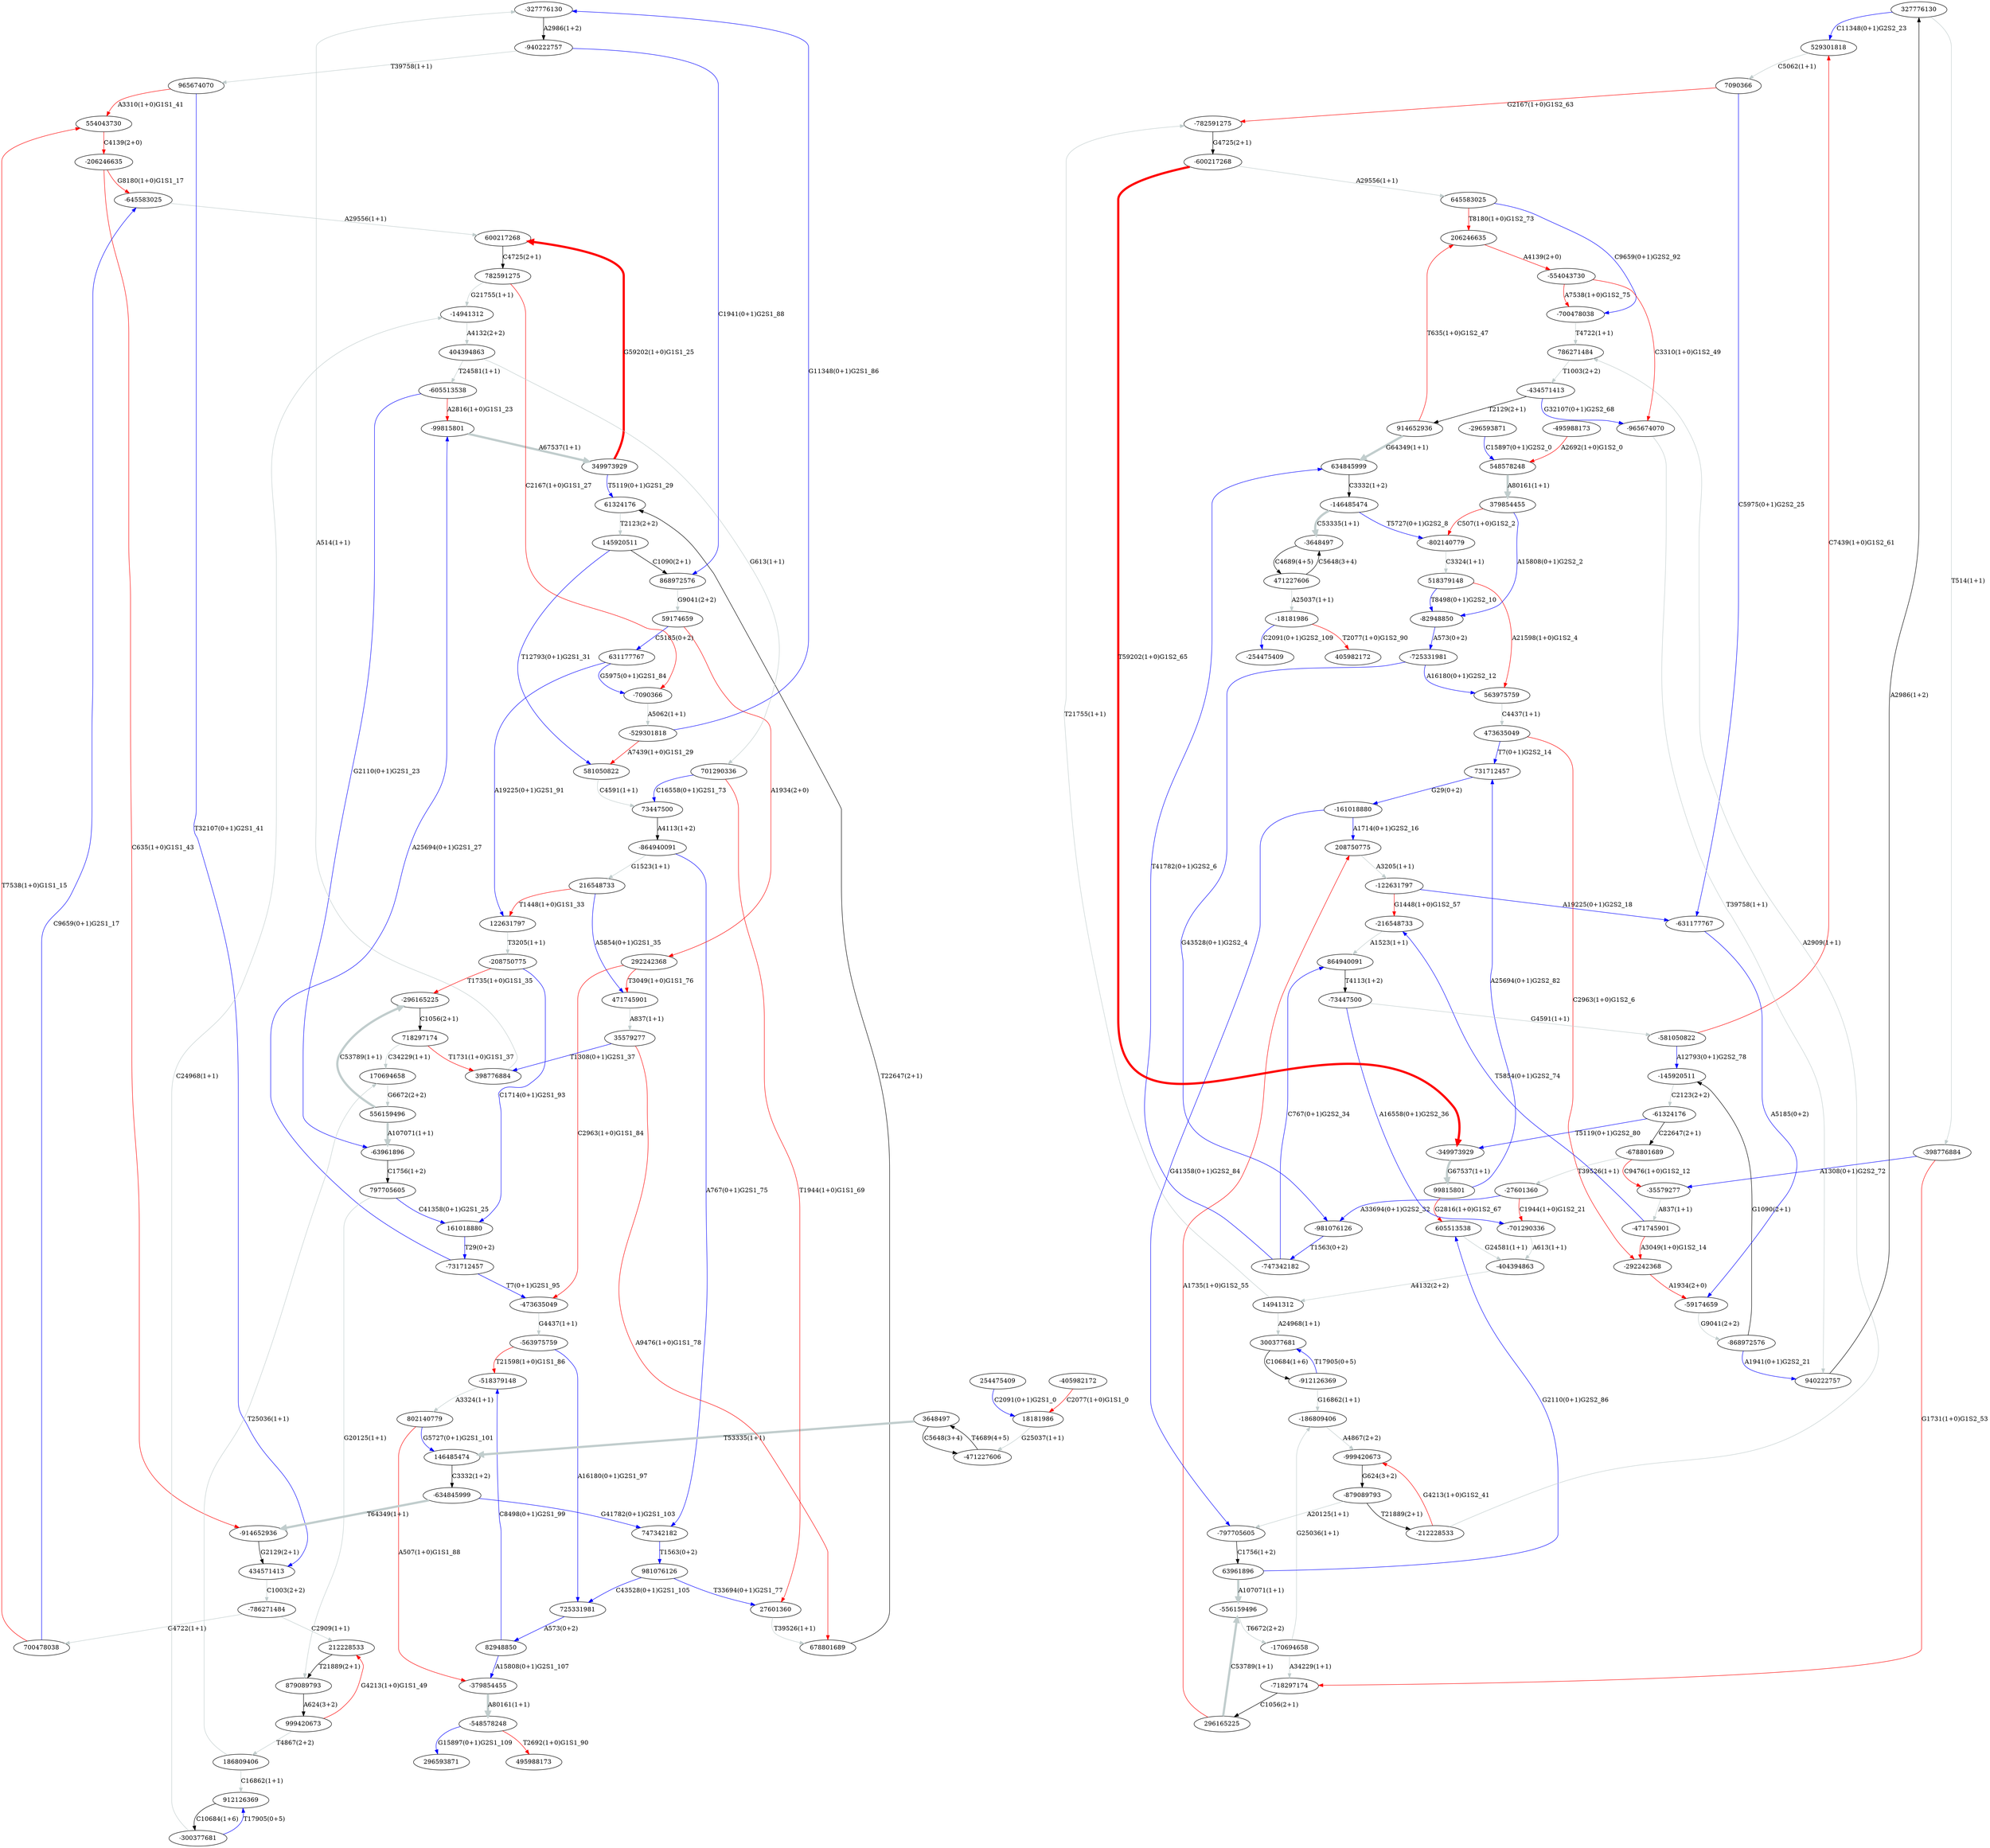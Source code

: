 digraph {
nodesep = 0.5;
-327776130 [style=filled fillcolor="white"]
327776130 [style=filled fillcolor="white"]
82948850 [style=filled fillcolor="white"]
-216548733 [style=filled fillcolor="white"]
216548733 [style=filled fillcolor="white"]
605513538 [style=filled fillcolor="white"]
-864940091 [style=filled fillcolor="white"]
864940091 [style=filled fillcolor="white"]
981076126 [style=filled fillcolor="white"]
-99815801 [style=filled fillcolor="white"]
645583025 [style=filled fillcolor="white"]
-14941312 [style=filled fillcolor="white"]
-27601360 [style=filled fillcolor="white"]
678801689 [style=filled fillcolor="white"]
27601360 [style=filled fillcolor="white"]
581050822 [style=filled fillcolor="white"]
-786271484 [style=filled fillcolor="white"]
-206246635 [style=filled fillcolor="white"]
206246635 [style=filled fillcolor="white"]
-645583025 [style=filled fillcolor="white"]
802140779 [style=filled fillcolor="white"]
-7090366 [style=filled fillcolor="white"]
-518379148 [style=filled fillcolor="white"]
-782591275 [style=filled fillcolor="white"]
7090366 [style=filled fillcolor="white"]
518379148 [style=filled fillcolor="white"]
-170694658 [style=filled fillcolor="white"]
718297174 [style=filled fillcolor="white"]
-296165225 [style=filled fillcolor="white"]
-404394863 [style=filled fillcolor="white"]
-605513538 [style=filled fillcolor="white"]
296593871 [style=filled fillcolor="white"]
554043730 [style=filled fillcolor="white"]
556159496 [style=filled fillcolor="white"]
563975759 [style=filled fillcolor="white"]
965674070 [style=filled fillcolor="white"]
59174659 [style=filled fillcolor="white"]
731712457 [style=filled fillcolor="white"]
786271484 [style=filled fillcolor="white"]
529301818 [style=filled fillcolor="white"]
-473635049 [style=filled fillcolor="white"]
296165225 [style=filled fillcolor="white"]
-563975759 [style=filled fillcolor="white"]
-349973929 [style=filled fillcolor="white"]
-581050822 [style=filled fillcolor="white"]
122631797 [style=filled fillcolor="white"]
398776884 [style=filled fillcolor="white"]
-879089793 [style=filled fillcolor="white"]
-981076126 [style=filled fillcolor="white"]
-208750775 [style=filled fillcolor="white"]
914652936 [style=filled fillcolor="white"]
-747342182 [style=filled fillcolor="white"]
-731712457 [style=filled fillcolor="white"]
3648497 [style=filled fillcolor="white"]
-82948850 [style=filled fillcolor="white"]
782591275 [style=filled fillcolor="white"]
725331981 [style=filled fillcolor="white"]
-725331981 [style=filled fillcolor="white"]
700478038 [style=filled fillcolor="white"]
-379854455 [style=filled fillcolor="white"]
-296593871 [style=filled fillcolor="white"]
-3648497 [style=filled fillcolor="white"]
-18181986 [style=filled fillcolor="white"]
-718297174 [style=filled fillcolor="white"]
300377681 [style=filled fillcolor="white"]
14941312 [style=filled fillcolor="white"]
349973929 [style=filled fillcolor="white"]
186809406 [style=filled fillcolor="white"]
-701290336 [style=filled fillcolor="white"]
-186809406 [style=filled fillcolor="white"]
-122631797 [style=filled fillcolor="white"]
-965674070 [style=filled fillcolor="white"]
-914652936 [style=filled fillcolor="white"]
868972576 [style=filled fillcolor="white"]
634845999 [style=filled fillcolor="white"]
473635049 [style=filled fillcolor="white"]
146485474 [style=filled fillcolor="white"]
170694658 [style=filled fillcolor="white"]
-868972576 [style=filled fillcolor="white"]
63961896 [style=filled fillcolor="white"]
912126369 [style=filled fillcolor="white"]
99815801 [style=filled fillcolor="white"]
208750775 [style=filled fillcolor="white"]
161018880 [style=filled fillcolor="white"]
-73447500 [style=filled fillcolor="white"]
-434571413 [style=filled fillcolor="white"]
405982172 [style=filled fillcolor="white"]
-63961896 [style=filled fillcolor="white"]
-600217268 [style=filled fillcolor="white"]
-556159496 [style=filled fillcolor="white"]
212228533 [style=filled fillcolor="white"]
-212228533 [style=filled fillcolor="white"]
-700478038 [style=filled fillcolor="white"]
254475409 [style=filled fillcolor="white"]
-254475409 [style=filled fillcolor="white"]
-802140779 [style=filled fillcolor="white"]
-678801689 [style=filled fillcolor="white"]
73447500 [style=filled fillcolor="white"]
379854455 [style=filled fillcolor="white"]
-471745901 [style=filled fillcolor="white"]
-161018880 [style=filled fillcolor="white"]
404394863 [style=filled fillcolor="white"]
-529301818 [style=filled fillcolor="white"]
999420673 [style=filled fillcolor="white"]
-548578248 [style=filled fillcolor="white"]
-631177767 [style=filled fillcolor="white"]
-146485474 [style=filled fillcolor="white"]
797705605 [style=filled fillcolor="white"]
145920511 [style=filled fillcolor="white"]
-398776884 [style=filled fillcolor="white"]
-797705605 [style=filled fillcolor="white"]
-634845999 [style=filled fillcolor="white"]
434571413 [style=filled fillcolor="white"]
940222757 [style=filled fillcolor="white"]
61324176 [style=filled fillcolor="white"]
-145920511 [style=filled fillcolor="white"]
-61324176 [style=filled fillcolor="white"]
879089793 [style=filled fillcolor="white"]
-300377681 [style=filled fillcolor="white"]
-59174659 [style=filled fillcolor="white"]
-554043730 [style=filled fillcolor="white"]
471745901 [style=filled fillcolor="white"]
747342182 [style=filled fillcolor="white"]
-940222757 [style=filled fillcolor="white"]
-999420673 [style=filled fillcolor="white"]
292242368 [style=filled fillcolor="white"]
-292242368 [style=filled fillcolor="white"]
600217268 [style=filled fillcolor="white"]
548578248 [style=filled fillcolor="white"]
35579277 [style=filled fillcolor="white"]
-35579277 [style=filled fillcolor="white"]
18181986 [style=filled fillcolor="white"]
-405982172 [style=filled fillcolor="white"]
701290336 [style=filled fillcolor="white"]
495988173 [style=filled fillcolor="white"]
-912126369 [style=filled fillcolor="white"]
-495988173 [style=filled fillcolor="white"]
471227606 [style=filled fillcolor="white"]
631177767 [style=filled fillcolor="white"]
-471227606 [style=filled fillcolor="white"]
"-327776130" -> "-940222757" [label="A2986(1+2)", color="black", penwidth=1]
"327776130" -> "-398776884" [label="T514(1+1)", color="azure3", penwidth=1]
"327776130" -> "529301818" [label="C11348(0+1)G2S2_23", color="blue", penwidth=1]
"82948850" -> "-518379148" [label="C8498(0+1)G2S1_99", color="blue", penwidth=1]
"82948850" -> "-379854455" [label="A15808(0+1)G2S1_107", color="blue", penwidth=1]
"-216548733" -> "864940091" [label="A1523(1+1)", color="azure3", penwidth=1]
"216548733" -> "471745901" [label="A5854(0+1)G2S1_35", color="blue", penwidth=1]
"216548733" -> "122631797" [label="T1448(1+0)G1S1_33", color="red", penwidth=1]
"605513538" -> "-404394863" [label="G24581(1+1)", color="azure3", penwidth=1]
"-864940091" -> "747342182" [label="A767(0+1)G2S1_75", color="blue", penwidth=1]
"-864940091" -> "216548733" [label="G1523(1+1)", color="azure3", penwidth=1]
"864940091" -> "-73447500" [label="T4113(1+2)", color="black", penwidth=1]
"981076126" -> "27601360" [label="T33694(0+1)G2S1_77", color="blue", penwidth=1]
"981076126" -> "725331981" [label="C43528(0+1)G2S1_105", color="blue", penwidth=1]
"-99815801" -> "349973929" [label="A67537(1+1)", color="azure3", penwidth=5]
"645583025" -> "-700478038" [label="C9659(0+1)G2S2_92", color="blue", penwidth=1]
"645583025" -> "206246635" [label="T8180(1+0)G1S2_73", color="red", penwidth=1]
"-14941312" -> "404394863" [label="A4132(2+2)", color="azure3", penwidth=1]
"-27601360" -> "-701290336" [label="C1944(1+0)G1S2_21", color="red", penwidth=1]
"-27601360" -> "-981076126" [label="A33694(0+1)G2S2_32", color="blue", penwidth=1]
"678801689" -> "61324176" [label="T22647(2+1)", color="black", penwidth=1]
"27601360" -> "678801689" [label="T39526(1+1)", color="azure3", penwidth=1]
"581050822" -> "73447500" [label="C4591(1+1)", color="azure3", penwidth=1]
"-786271484" -> "700478038" [label="G4722(1+1)", color="azure3", penwidth=1]
"-786271484" -> "212228533" [label="C2909(1+1)", color="azure3", penwidth=1]
"-206246635" -> "-914652936" [label="C635(1+0)G1S1_43", color="red", penwidth=1]
"-206246635" -> "-645583025" [label="G8180(1+0)G1S1_17", color="red", penwidth=1]
"206246635" -> "-554043730" [label="A4139(2+0)", color="red", penwidth=1]
"-645583025" -> "600217268" [label="A29556(1+1)", color="azure3", penwidth=1]
"802140779" -> "-379854455" [label="A507(1+0)G1S1_88", color="red", penwidth=1]
"802140779" -> "146485474" [label="G5727(0+1)G2S1_101", color="blue", penwidth=1]
"-7090366" -> "-529301818" [label="A5062(1+1)", color="azure3", penwidth=1]
"-518379148" -> "802140779" [label="A3324(1+1)", color="azure3", penwidth=1]
"-782591275" -> "-600217268" [label="G4725(2+1)", color="black", penwidth=1]
"7090366" -> "-631177767" [label="C5975(0+1)G2S2_25", color="blue", penwidth=1]
"7090366" -> "-782591275" [label="G2167(1+0)G1S2_63", color="red", penwidth=1]
"518379148" -> "563975759" [label="A21598(1+0)G1S2_4", color="red", penwidth=1]
"518379148" -> "-82948850" [label="T8498(0+1)G2S2_10", color="blue", penwidth=1]
"-170694658" -> "-186809406" [label="G25036(1+1)", color="azure3", penwidth=1]
"-170694658" -> "-718297174" [label="A34229(1+1)", color="azure3", penwidth=1]
"718297174" -> "170694658" [label="C34229(1+1)", color="azure3", penwidth=1]
"718297174" -> "398776884" [label="T1731(1+0)G1S1_37", color="red", penwidth=1]
"-296165225" -> "718297174" [label="C1056(2+1)", color="black", penwidth=1]
"-404394863" -> "14941312" [label="A4132(2+2)", color="azure3", penwidth=1]
"-605513538" -> "-63961896" [label="G2110(0+1)G2S1_23", color="blue", penwidth=1]
"-605513538" -> "-99815801" [label="A2816(1+0)G1S1_23", color="red", penwidth=1]
"554043730" -> "-206246635" [label="C4139(2+0)", color="red", penwidth=1]
"556159496" -> "-296165225" [label="C53789(1+1)", color="azure3", penwidth=5]
"556159496" -> "-63961896" [label="A107071(1+1)", color="azure3", penwidth=5]
"563975759" -> "473635049" [label="C4437(1+1)", color="azure3", penwidth=1]
"965674070" -> "434571413" [label="T32107(0+1)G2S1_41", color="blue", penwidth=1]
"965674070" -> "554043730" [label="A3310(1+0)G1S1_41", color="red", penwidth=1]
"59174659" -> "292242368" [label="A1934(2+0)", color="red", penwidth=1]
"59174659" -> "631177767" [label="C5185(0+2)", color="blue", penwidth=1]
"731712457" -> "-161018880" [label="G29(0+2)", color="blue", penwidth=1]
"786271484" -> "-434571413" [label="T1003(2+2)", color="azure3", penwidth=1]
"529301818" -> "7090366" [label="C5062(1+1)", color="azure3", penwidth=1]
"-473635049" -> "-563975759" [label="G4437(1+1)", color="azure3", penwidth=1]
"296165225" -> "208750775" [label="A1735(1+0)G1S2_55", color="red", penwidth=1]
"296165225" -> "-556159496" [label="C53789(1+1)", color="azure3", penwidth=5]
"-563975759" -> "725331981" [label="A16180(0+1)G2S1_97", color="blue", penwidth=1]
"-563975759" -> "-518379148" [label="T21598(1+0)G1S1_86", color="red", penwidth=1]
"-349973929" -> "99815801" [label="G67537(1+1)", color="azure3", penwidth=5]
"-581050822" -> "529301818" [label="C7439(1+0)G1S2_61", color="red", penwidth=1]
"-581050822" -> "-145920511" [label="A12793(0+1)G2S2_78", color="blue", penwidth=1]
"122631797" -> "-208750775" [label="T3205(1+1)", color="azure3", penwidth=1]
"398776884" -> "-327776130" [label="A514(1+1)", color="azure3", penwidth=1]
"-879089793" -> "-797705605" [label="A20125(1+1)", color="azure3", penwidth=1]
"-879089793" -> "-212228533" [label="T21889(2+1)", color="black", penwidth=1]
"-981076126" -> "-747342182" [label="T1563(0+2)", color="blue", penwidth=1]
"-208750775" -> "-296165225" [label="T1735(1+0)G1S1_35", color="red", penwidth=1]
"-208750775" -> "161018880" [label="C1714(0+1)G2S1_93", color="blue", penwidth=1]
"914652936" -> "206246635" [label="T635(1+0)G1S2_47", color="red", penwidth=1]
"914652936" -> "634845999" [label="G64349(1+1)", color="azure3", penwidth=5]
"-747342182" -> "634845999" [label="T41782(0+1)G2S2_6", color="blue", penwidth=1]
"-747342182" -> "864940091" [label="C767(0+1)G2S2_34", color="blue", penwidth=1]
"-731712457" -> "-473635049" [label="T7(0+1)G2S1_95", color="blue", penwidth=1]
"-731712457" -> "-99815801" [label="A25694(0+1)G2S1_27", color="blue", penwidth=1]
"3648497" -> "146485474" [label="T53335(1+1)", color="azure3", penwidth=5]
"3648497" -> "-471227606" [label="C5648(3+4)", color="black", penwidth=1]
"-82948850" -> "-725331981" [label="A573(0+2)", color="blue", penwidth=1]
"782591275" -> "-14941312" [label="G21755(1+1)", color="azure3", penwidth=1]
"782591275" -> "-7090366" [label="C2167(1+0)G1S1_27", color="red", penwidth=1]
"725331981" -> "82948850" [label="A573(0+2)", color="blue", penwidth=1]
"-725331981" -> "563975759" [label="A16180(0+1)G2S2_12", color="blue", penwidth=1]
"-725331981" -> "-981076126" [label="G43528(0+1)G2S2_4", color="blue", penwidth=1]
"700478038" -> "554043730" [label="T7538(1+0)G1S1_15", color="red", penwidth=1]
"700478038" -> "-645583025" [label="C9659(0+1)G2S1_17", color="blue", penwidth=1]
"-379854455" -> "-548578248" [label="A80161(1+1)", color="azure3", penwidth=5]
"-296593871" -> "548578248" [label="C15897(0+1)G2S2_0", color="blue", penwidth=1]
"-3648497" -> "471227606" [label="C4689(4+5)", color="black", penwidth=1]
"-18181986" -> "-254475409" [label="C2091(0+1)G2S2_109", color="blue", penwidth=1]
"-18181986" -> "405982172" [label="T2077(1+0)G1S2_90", color="red", penwidth=1]
"-718297174" -> "296165225" [label="C1056(2+1)", color="black", penwidth=1]
"300377681" -> "-912126369" [label="C10684(1+6)", color="black", penwidth=1]
"14941312" -> "300377681" [label="A24968(1+1)", color="azure3", penwidth=1]
"14941312" -> "-782591275" [label="T21755(1+1)", color="azure3", penwidth=1]
"349973929" -> "600217268" [label="G59202(1+0)G1S1_25", color="red", penwidth=5]
"349973929" -> "61324176" [label="T5119(0+1)G2S1_29", color="blue", penwidth=1]
"186809406" -> "170694658" [label="T25036(1+1)", color="azure3", penwidth=1]
"186809406" -> "912126369" [label="C16862(1+1)", color="azure3", penwidth=1]
"-701290336" -> "-404394863" [label="A613(1+1)", color="azure3", penwidth=1]
"-186809406" -> "-999420673" [label="A4867(2+2)", color="azure3", penwidth=1]
"-122631797" -> "-216548733" [label="G1448(1+0)G1S2_57", color="red", penwidth=1]
"-122631797" -> "-631177767" [label="A19225(0+1)G2S2_18", color="blue", penwidth=1]
"-965674070" -> "940222757" [label="T39758(1+1)", color="azure3", penwidth=1]
"-914652936" -> "434571413" [label="G2129(2+1)", color="black", penwidth=1]
"868972576" -> "59174659" [label="G9041(2+2)", color="azure3", penwidth=1]
"634845999" -> "-146485474" [label="C3332(1+2)", color="black", penwidth=1]
"473635049" -> "731712457" [label="T7(0+1)G2S2_14", color="blue", penwidth=1]
"473635049" -> "-292242368" [label="C2963(1+0)G1S2_6", color="red", penwidth=1]
"146485474" -> "-634845999" [label="C3332(1+2)", color="black", penwidth=1]
"170694658" -> "556159496" [label="G6672(2+2)", color="azure3", penwidth=1]
"-868972576" -> "-145920511" [label="G1090(2+1)", color="black", penwidth=1]
"-868972576" -> "940222757" [label="A1941(0+1)G2S2_21", color="blue", penwidth=1]
"63961896" -> "-556159496" [label="A107071(1+1)", color="azure3", penwidth=5]
"63961896" -> "605513538" [label="G2110(0+1)G2S2_86", color="blue", penwidth=1]
"912126369" -> "-300377681" [label="C10684(1+6)", color="black", penwidth=1]
"99815801" -> "731712457" [label="A25694(0+1)G2S2_82", color="blue", penwidth=1]
"99815801" -> "605513538" [label="G2816(1+0)G1S2_67", color="red", penwidth=1]
"208750775" -> "-122631797" [label="A3205(1+1)", color="azure3", penwidth=1]
"161018880" -> "-731712457" [label="T29(0+2)", color="blue", penwidth=1]
"-73447500" -> "-701290336" [label="A16558(0+1)G2S2_36", color="blue", penwidth=1]
"-73447500" -> "-581050822" [label="G4591(1+1)", color="azure3", penwidth=1]
"-434571413" -> "-965674070" [label="G32107(0+1)G2S2_68", color="blue", penwidth=1]
"-434571413" -> "914652936" [label="T2129(2+1)", color="black", penwidth=1]
"-63961896" -> "797705605" [label="C1756(1+2)", color="black", penwidth=1]
"-600217268" -> "645583025" [label="A29556(1+1)", color="azure3", penwidth=1]
"-600217268" -> "-349973929" [label="T59202(1+0)G1S2_65", color="red", penwidth=5]
"-556159496" -> "-170694658" [label="T6672(2+2)", color="azure3", penwidth=1]
"212228533" -> "879089793" [label="T21889(2+1)", color="black", penwidth=1]
"-212228533" -> "786271484" [label="A2909(1+1)", color="azure3", penwidth=1]
"-212228533" -> "-999420673" [label="G4213(1+0)G1S2_41", color="red", penwidth=1]
"-700478038" -> "786271484" [label="T4722(1+1)", color="azure3", penwidth=1]
"254475409" -> "18181986" [label="C2091(0+1)G2S1_0", color="blue", penwidth=1]
"-802140779" -> "518379148" [label="C3324(1+1)", color="azure3", penwidth=1]
"-678801689" -> "-27601360" [label="T39526(1+1)", color="azure3", penwidth=1]
"-678801689" -> "-35579277" [label="C9476(1+0)G1S2_12", color="red", penwidth=1]
"73447500" -> "-864940091" [label="A4113(1+2)", color="black", penwidth=1]
"379854455" -> "-82948850" [label="A15808(0+1)G2S2_2", color="blue", penwidth=1]
"379854455" -> "-802140779" [label="C507(1+0)G1S2_2", color="red", penwidth=1]
"-471745901" -> "-292242368" [label="A3049(1+0)G1S2_14", color="red", penwidth=1]
"-471745901" -> "-216548733" [label="T5854(0+1)G2S2_74", color="blue", penwidth=1]
"-161018880" -> "208750775" [label="A1714(0+1)G2S2_16", color="blue", penwidth=1]
"-161018880" -> "-797705605" [label="G41358(0+1)G2S2_84", color="blue", penwidth=1]
"404394863" -> "701290336" [label="G613(1+1)", color="azure3", penwidth=1]
"404394863" -> "-605513538" [label="T24581(1+1)", color="azure3", penwidth=1]
"-529301818" -> "-327776130" [label="G11348(0+1)G2S1_86", color="blue", penwidth=1]
"-529301818" -> "581050822" [label="A7439(1+0)G1S1_29", color="red", penwidth=1]
"999420673" -> "186809406" [label="T4867(2+2)", color="azure3", penwidth=1]
"999420673" -> "212228533" [label="G4213(1+0)G1S1_49", color="red", penwidth=1]
"-548578248" -> "296593871" [label="G15897(0+1)G2S1_109", color="blue", penwidth=1]
"-548578248" -> "495988173" [label="T2692(1+0)G1S1_90", color="red", penwidth=1]
"-631177767" -> "-59174659" [label="A5185(0+2)", color="blue", penwidth=1]
"-146485474" -> "-3648497" [label="C53335(1+1)", color="azure3", penwidth=5]
"-146485474" -> "-802140779" [label="T5727(0+1)G2S2_8", color="blue", penwidth=1]
"797705605" -> "161018880" [label="C41358(0+1)G2S1_25", color="blue", penwidth=1]
"797705605" -> "879089793" [label="G20125(1+1)", color="azure3", penwidth=1]
"145920511" -> "868972576" [label="C1090(2+1)", color="black", penwidth=1]
"145920511" -> "581050822" [label="T12793(0+1)G2S1_31", color="blue", penwidth=1]
"-398776884" -> "-35579277" [label="A1308(0+1)G2S2_72", color="blue", penwidth=1]
"-398776884" -> "-718297174" [label="G1731(1+0)G1S2_53", color="red", penwidth=1]
"-797705605" -> "63961896" [label="C1756(1+2)", color="black", penwidth=1]
"-634845999" -> "747342182" [label="G41782(0+1)G2S1_103", color="blue", penwidth=1]
"-634845999" -> "-914652936" [label="T64349(1+1)", color="azure3", penwidth=5]
"434571413" -> "-786271484" [label="C1003(2+2)", color="azure3", penwidth=1]
"940222757" -> "327776130" [label="A2986(1+2)", color="black", penwidth=1]
"61324176" -> "145920511" [label="T2123(2+2)", color="azure3", penwidth=1]
"-145920511" -> "-61324176" [label="C2123(2+2)", color="azure3", penwidth=1]
"-61324176" -> "-678801689" [label="C22647(2+1)", color="black", penwidth=1]
"-61324176" -> "-349973929" [label="T5119(0+1)G2S2_80", color="blue", penwidth=1]
"879089793" -> "999420673" [label="A624(3+2)", color="black", penwidth=1]
"-300377681" -> "-14941312" [label="C24968(1+1)", color="azure3", penwidth=1]
"-300377681" -> "912126369" [label="T17905(0+5)", color="blue", penwidth=1]
"-59174659" -> "-868972576" [label="G9041(2+2)", color="azure3", penwidth=1]
"-554043730" -> "-965674070" [label="C3310(1+0)G1S2_49", color="red", penwidth=1]
"-554043730" -> "-700478038" [label="A7538(1+0)G1S2_75", color="red", penwidth=1]
"471745901" -> "35579277" [label="A837(1+1)", color="azure3", penwidth=1]
"747342182" -> "981076126" [label="T1563(0+2)", color="blue", penwidth=1]
"-940222757" -> "965674070" [label="T39758(1+1)", color="azure3", penwidth=1]
"-940222757" -> "868972576" [label="C1941(0+1)G2S1_88", color="blue", penwidth=1]
"-999420673" -> "-879089793" [label="G624(3+2)", color="black", penwidth=1]
"292242368" -> "471745901" [label="T3049(1+0)G1S1_76", color="red", penwidth=1]
"292242368" -> "-473635049" [label="C2963(1+0)G1S1_84", color="red", penwidth=1]
"-292242368" -> "-59174659" [label="A1934(2+0)", color="red", penwidth=1]
"600217268" -> "782591275" [label="C4725(2+1)", color="black", penwidth=1]
"548578248" -> "379854455" [label="A80161(1+1)", color="azure3", penwidth=5]
"35579277" -> "678801689" [label="A9476(1+0)G1S1_78", color="red", penwidth=1]
"35579277" -> "398776884" [label="T1308(0+1)G2S1_37", color="blue", penwidth=1]
"-35579277" -> "-471745901" [label="A837(1+1)", color="azure3", penwidth=1]
"18181986" -> "-471227606" [label="G25037(1+1)", color="azure3", penwidth=1]
"-405982172" -> "18181986" [label="C2077(1+0)G1S1_0", color="red", penwidth=1]
"701290336" -> "73447500" [label="C16558(0+1)G2S1_73", color="blue", penwidth=1]
"701290336" -> "27601360" [label="T1944(1+0)G1S1_69", color="red", penwidth=1]
"-912126369" -> "300377681" [label="T17905(0+5)", color="blue", penwidth=1]
"-912126369" -> "-186809406" [label="G16862(1+1)", color="azure3", penwidth=1]
"-495988173" -> "548578248" [label="A2692(1+0)G1S2_0", color="red", penwidth=1]
"471227606" -> "-3648497" [label="C5648(3+4)", color="black", penwidth=1]
"471227606" -> "-18181986" [label="A25037(1+1)", color="azure3", penwidth=1]
"631177767" -> "-7090366" [label="G5975(0+1)G2S1_84", color="blue", penwidth=1]
"631177767" -> "122631797" [label="A19225(0+1)G2S1_91", color="blue", penwidth=1]
"-471227606" -> "3648497" [label="T4689(4+5)", color="black", penwidth=1]
}
